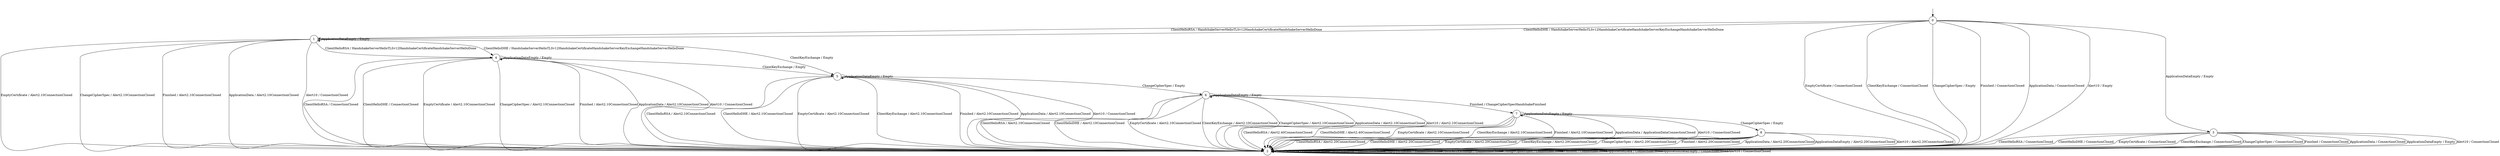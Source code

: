 digraph g {
__start0 [label="" shape="none"];

	s0 [shape="circle" label="0"];
	s1 [shape="circle" label="1"];
	s2 [shape="circle" label="2"];
	s3 [shape="circle" label="3"];
	s4 [shape="circle" label="4"];
	s5 [shape="circle" label="5"];
	s6 [shape="circle" label="6"];
	s7 [shape="circle" label="7"];
	s8 [shape="circle" label="8"];
	s0 -> s1 [label="ClientHelloRSA / HandshakeServerHelloTLSv12HandshakeCertificateHandshakeServerHelloDone"];
	s0 -> s1 [label="ClientHelloDHE / HandshakeServerHelloTLSv12HandshakeCertificateHandshakeServerKeyExchangeHandshakeServerHelloDone"];
	s0 -> s2 [label="EmptyCertificate / ConnectionClosed"];
	s0 -> s2 [label="ClientKeyExchange / ConnectionClosed"];
	s0 -> s2 [label="ChangeCipherSpec / Empty"];
	s0 -> s2 [label="Finished / ConnectionClosed"];
	s0 -> s2 [label="ApplicationData / ConnectionClosed"];
	s0 -> s3 [label="ApplicationDataEmpty / Empty"];
	s0 -> s2 [label="Alert10 / Empty"];
	s1 -> s4 [label="ClientHelloRSA / HandshakeServerHelloTLSv12HandshakeCertificateHandshakeServerHelloDone"];
	s1 -> s4 [label="ClientHelloDHE / HandshakeServerHelloTLSv12HandshakeCertificateHandshakeServerKeyExchangeHandshakeServerHelloDone"];
	s1 -> s2 [label="EmptyCertificate / Alert2.10ConnectionClosed"];
	s1 -> s5 [label="ClientKeyExchange / Empty"];
	s1 -> s2 [label="ChangeCipherSpec / Alert2.10ConnectionClosed"];
	s1 -> s2 [label="Finished / Alert2.10ConnectionClosed"];
	s1 -> s2 [label="ApplicationData / Alert2.10ConnectionClosed"];
	s1 -> s1 [label="ApplicationDataEmpty / Empty"];
	s1 -> s2 [label="Alert10 / ConnectionClosed"];
	s2 -> s2 [label="ClientHelloRSA / ConnectionClosed"];
	s2 -> s2 [label="ClientHelloDHE / ConnectionClosed"];
	s2 -> s2 [label="EmptyCertificate / ConnectionClosed"];
	s2 -> s2 [label="ClientKeyExchange / ConnectionClosed"];
	s2 -> s2 [label="ChangeCipherSpec / ConnectionClosed"];
	s2 -> s2 [label="Finished / ConnectionClosed"];
	s2 -> s2 [label="ApplicationData / ConnectionClosed"];
	s2 -> s2 [label="ApplicationDataEmpty / ConnectionClosed"];
	s2 -> s2 [label="Alert10 / ConnectionClosed"];
	s3 -> s2 [label="ClientHelloRSA / ConnectionClosed"];
	s3 -> s2 [label="ClientHelloDHE / ConnectionClosed"];
	s3 -> s2 [label="EmptyCertificate / ConnectionClosed"];
	s3 -> s2 [label="ClientKeyExchange / ConnectionClosed"];
	s3 -> s2 [label="ChangeCipherSpec / ConnectionClosed"];
	s3 -> s2 [label="Finished / ConnectionClosed"];
	s3 -> s2 [label="ApplicationData / ConnectionClosed"];
	s3 -> s2 [label="ApplicationDataEmpty / Empty"];
	s3 -> s2 [label="Alert10 / ConnectionClosed"];
	s4 -> s2 [label="ClientHelloRSA / ConnectionClosed"];
	s4 -> s2 [label="ClientHelloDHE / ConnectionClosed"];
	s4 -> s2 [label="EmptyCertificate / Alert2.10ConnectionClosed"];
	s4 -> s5 [label="ClientKeyExchange / Empty"];
	s4 -> s2 [label="ChangeCipherSpec / Alert2.10ConnectionClosed"];
	s4 -> s2 [label="Finished / Alert2.10ConnectionClosed"];
	s4 -> s2 [label="ApplicationData / Alert2.10ConnectionClosed"];
	s4 -> s4 [label="ApplicationDataEmpty / Empty"];
	s4 -> s2 [label="Alert10 / ConnectionClosed"];
	s5 -> s2 [label="ClientHelloRSA / Alert2.10ConnectionClosed"];
	s5 -> s2 [label="ClientHelloDHE / Alert2.10ConnectionClosed"];
	s5 -> s2 [label="EmptyCertificate / Alert2.10ConnectionClosed"];
	s5 -> s2 [label="ClientKeyExchange / Alert2.10ConnectionClosed"];
	s5 -> s6 [label="ChangeCipherSpec / Empty"];
	s5 -> s2 [label="Finished / Alert2.10ConnectionClosed"];
	s5 -> s2 [label="ApplicationData / Alert2.10ConnectionClosed"];
	s5 -> s5 [label="ApplicationDataEmpty / Empty"];
	s5 -> s2 [label="Alert10 / ConnectionClosed"];
	s6 -> s2 [label="ClientHelloRSA / Alert2.10ConnectionClosed"];
	s6 -> s2 [label="ClientHelloDHE / Alert2.10ConnectionClosed"];
	s6 -> s2 [label="EmptyCertificate / Alert2.10ConnectionClosed"];
	s6 -> s2 [label="ClientKeyExchange / Alert2.10ConnectionClosed"];
	s6 -> s2 [label="ChangeCipherSpec / Alert2.10ConnectionClosed"];
	s6 -> s7 [label="Finished / ChangeCipherSpecHandshakeFinished"];
	s6 -> s2 [label="ApplicationData / Alert2.10ConnectionClosed"];
	s6 -> s6 [label="ApplicationDataEmpty / Empty"];
	s6 -> s2 [label="Alert10 / Alert2.10ConnectionClosed"];
	s7 -> s2 [label="ClientHelloRSA / Alert2.40ConnectionClosed"];
	s7 -> s2 [label="ClientHelloDHE / Alert2.40ConnectionClosed"];
	s7 -> s2 [label="EmptyCertificate / Alert2.10ConnectionClosed"];
	s7 -> s2 [label="ClientKeyExchange / Alert2.10ConnectionClosed"];
	s7 -> s8 [label="ChangeCipherSpec / Empty"];
	s7 -> s2 [label="Finished / Alert2.10ConnectionClosed"];
	s7 -> s2 [label="ApplicationData / ApplicationDataConnectionClosed"];
	s7 -> s7 [label="ApplicationDataEmpty / Empty"];
	s7 -> s2 [label="Alert10 / ConnectionClosed"];
	s8 -> s2 [label="ClientHelloRSA / Alert2.20ConnectionClosed"];
	s8 -> s2 [label="ClientHelloDHE / Alert2.20ConnectionClosed"];
	s8 -> s2 [label="EmptyCertificate / Alert2.20ConnectionClosed"];
	s8 -> s2 [label="ClientKeyExchange / Alert2.20ConnectionClosed"];
	s8 -> s2 [label="ChangeCipherSpec / Alert2.20ConnectionClosed"];
	s8 -> s2 [label="Finished / Alert2.20ConnectionClosed"];
	s8 -> s2 [label="ApplicationData / Alert2.20ConnectionClosed"];
	s8 -> s2 [label="ApplicationDataEmpty / Alert2.20ConnectionClosed"];
	s8 -> s2 [label="Alert10 / Alert2.20ConnectionClosed"];

__start0 -> s0;
}
